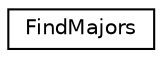 digraph "Graphical Class Hierarchy"
{
  edge [fontname="Helvetica",fontsize="10",labelfontname="Helvetica",labelfontsize="10"];
  node [fontname="Helvetica",fontsize="10",shape=record];
  rankdir="LR";
  Node0 [label="FindMajors",height=0.2,width=0.4,color="black", fillcolor="white", style="filled",URL="$classFindMajors.html"];
}
